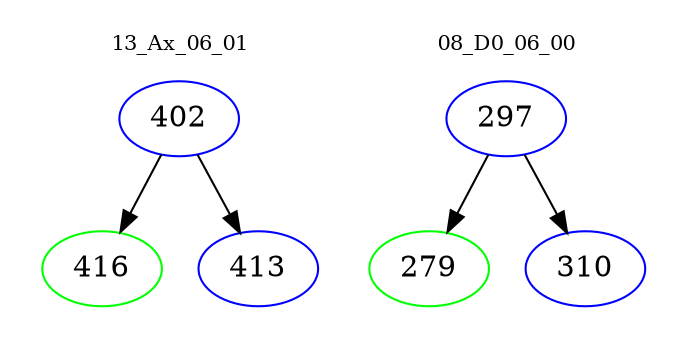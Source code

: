 digraph{
subgraph cluster_0 {
color = white
label = "13_Ax_06_01";
fontsize=10;
T0_402 [label="402", color="blue"]
T0_402 -> T0_416 [color="black"]
T0_416 [label="416", color="green"]
T0_402 -> T0_413 [color="black"]
T0_413 [label="413", color="blue"]
}
subgraph cluster_1 {
color = white
label = "08_D0_06_00";
fontsize=10;
T1_297 [label="297", color="blue"]
T1_297 -> T1_279 [color="black"]
T1_279 [label="279", color="green"]
T1_297 -> T1_310 [color="black"]
T1_310 [label="310", color="blue"]
}
}
